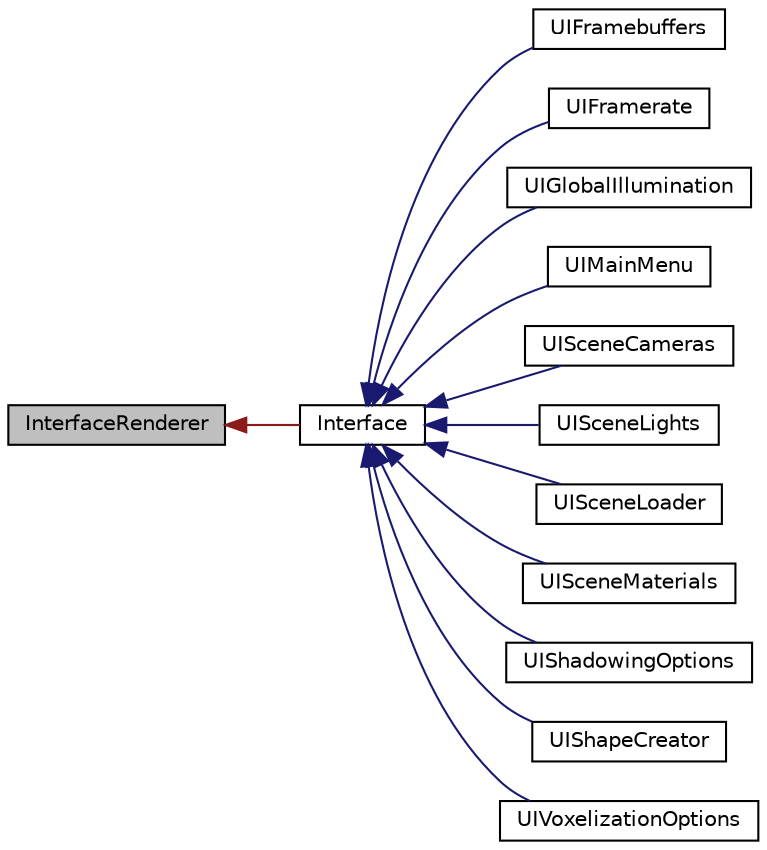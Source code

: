 digraph "InterfaceRenderer"
{
 // INTERACTIVE_SVG=YES
 // LATEX_PDF_SIZE
  edge [fontname="Helvetica",fontsize="10",labelfontname="Helvetica",labelfontsize="10"];
  node [fontname="Helvetica",fontsize="10",shape=record];
  rankdir="LR";
  Node1 [label="InterfaceRenderer",height=0.2,width=0.4,color="black", fillcolor="grey75", style="filled", fontcolor="black",tooltip="Main class to implement custom interfaces setups IMGUI to render in the current context"];
  Node1 -> Node2 [dir="back",color="firebrick4",fontsize="10",style="solid",fontname="Helvetica"];
  Node2 [label="Interface",height=0.2,width=0.4,color="black", fillcolor="white", style="filled",URL="$class_interface.html",tooltip="Interface code in the Draw method is meant to be implemented by all inheriting classes...."];
  Node2 -> Node3 [dir="back",color="midnightblue",fontsize="10",style="solid",fontname="Helvetica"];
  Node3 [label="UIFramebuffers",height=0.2,width=0.4,color="black", fillcolor="white", style="filled",URL="$class_u_i_framebuffers.html",tooltip=" "];
  Node2 -> Node4 [dir="back",color="midnightblue",fontsize="10",style="solid",fontname="Helvetica"];
  Node4 [label="UIFramerate",height=0.2,width=0.4,color="black", fillcolor="white", style="filled",URL="$class_u_i_framerate.html",tooltip=" "];
  Node2 -> Node5 [dir="back",color="midnightblue",fontsize="10",style="solid",fontname="Helvetica"];
  Node5 [label="UIGlobalIllumination",height=0.2,width=0.4,color="black", fillcolor="white", style="filled",URL="$class_u_i_global_illumination.html",tooltip=" "];
  Node2 -> Node6 [dir="back",color="midnightblue",fontsize="10",style="solid",fontname="Helvetica"];
  Node6 [label="UIMainMenu",height=0.2,width=0.4,color="black", fillcolor="white", style="filled",URL="$class_u_i_main_menu.html",tooltip=" "];
  Node2 -> Node7 [dir="back",color="midnightblue",fontsize="10",style="solid",fontname="Helvetica"];
  Node7 [label="UISceneCameras",height=0.2,width=0.4,color="black", fillcolor="white", style="filled",URL="$class_u_i_scene_cameras.html",tooltip=" "];
  Node2 -> Node8 [dir="back",color="midnightblue",fontsize="10",style="solid",fontname="Helvetica"];
  Node8 [label="UISceneLights",height=0.2,width=0.4,color="black", fillcolor="white", style="filled",URL="$class_u_i_scene_lights.html",tooltip=" "];
  Node2 -> Node9 [dir="back",color="midnightblue",fontsize="10",style="solid",fontname="Helvetica"];
  Node9 [label="UISceneLoader",height=0.2,width=0.4,color="black", fillcolor="white", style="filled",URL="$class_u_i_scene_loader.html",tooltip=" "];
  Node2 -> Node10 [dir="back",color="midnightblue",fontsize="10",style="solid",fontname="Helvetica"];
  Node10 [label="UISceneMaterials",height=0.2,width=0.4,color="black", fillcolor="white", style="filled",URL="$class_u_i_scene_materials.html",tooltip=" "];
  Node2 -> Node11 [dir="back",color="midnightblue",fontsize="10",style="solid",fontname="Helvetica"];
  Node11 [label="UIShadowingOptions",height=0.2,width=0.4,color="black", fillcolor="white", style="filled",URL="$class_u_i_shadowing_options.html",tooltip=" "];
  Node2 -> Node12 [dir="back",color="midnightblue",fontsize="10",style="solid",fontname="Helvetica"];
  Node12 [label="UIShapeCreator",height=0.2,width=0.4,color="black", fillcolor="white", style="filled",URL="$class_u_i_shape_creator.html",tooltip=" "];
  Node2 -> Node13 [dir="back",color="midnightblue",fontsize="10",style="solid",fontname="Helvetica"];
  Node13 [label="UIVoxelizationOptions",height=0.2,width=0.4,color="black", fillcolor="white", style="filled",URL="$class_u_i_voxelization_options.html",tooltip=" "];
}
